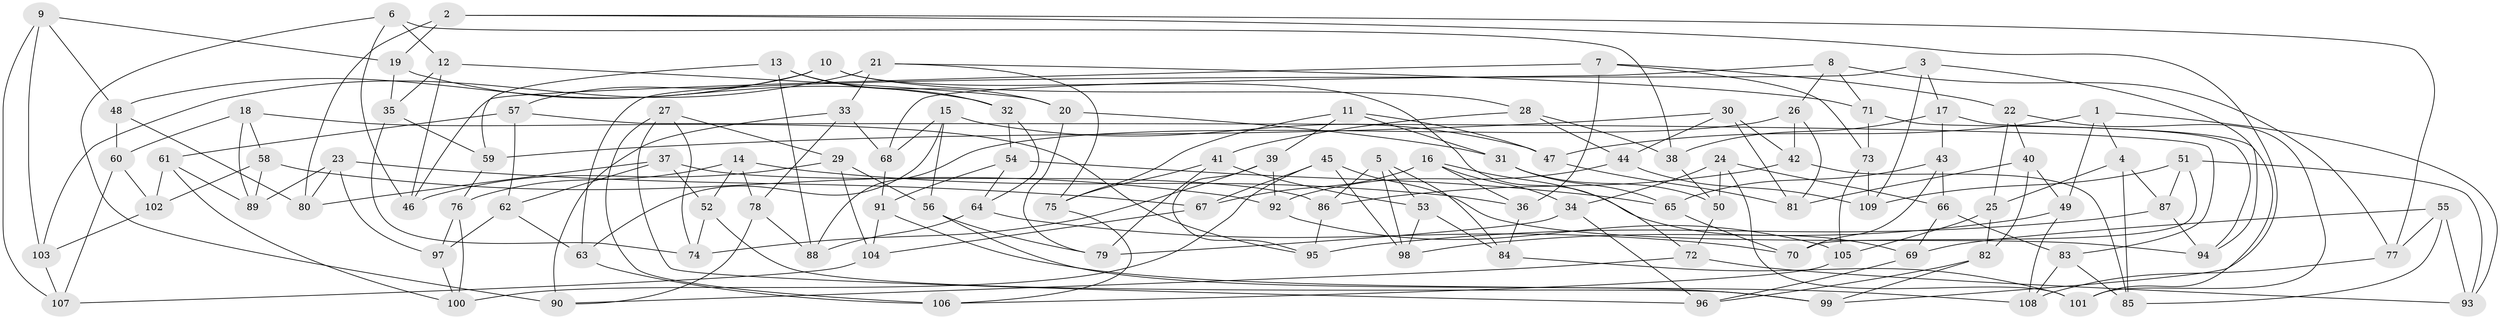 // coarse degree distribution, {3: 0.25, 4: 0.125, 5: 0.28125, 2: 0.0625, 6: 0.09375, 7: 0.125, 15: 0.03125, 18: 0.03125}
// Generated by graph-tools (version 1.1) at 2025/01/03/04/25 22:01:51]
// undirected, 109 vertices, 218 edges
graph export_dot {
graph [start="1"]
  node [color=gray90,style=filled];
  1;
  2;
  3;
  4;
  5;
  6;
  7;
  8;
  9;
  10;
  11;
  12;
  13;
  14;
  15;
  16;
  17;
  18;
  19;
  20;
  21;
  22;
  23;
  24;
  25;
  26;
  27;
  28;
  29;
  30;
  31;
  32;
  33;
  34;
  35;
  36;
  37;
  38;
  39;
  40;
  41;
  42;
  43;
  44;
  45;
  46;
  47;
  48;
  49;
  50;
  51;
  52;
  53;
  54;
  55;
  56;
  57;
  58;
  59;
  60;
  61;
  62;
  63;
  64;
  65;
  66;
  67;
  68;
  69;
  70;
  71;
  72;
  73;
  74;
  75;
  76;
  77;
  78;
  79;
  80;
  81;
  82;
  83;
  84;
  85;
  86;
  87;
  88;
  89;
  90;
  91;
  92;
  93;
  94;
  95;
  96;
  97;
  98;
  99;
  100;
  101;
  102;
  103;
  104;
  105;
  106;
  107;
  108;
  109;
  1 -- 93;
  1 -- 47;
  1 -- 4;
  1 -- 49;
  2 -- 19;
  2 -- 80;
  2 -- 77;
  2 -- 99;
  3 -- 17;
  3 -- 94;
  3 -- 63;
  3 -- 109;
  4 -- 87;
  4 -- 85;
  4 -- 25;
  5 -- 98;
  5 -- 53;
  5 -- 86;
  5 -- 84;
  6 -- 46;
  6 -- 90;
  6 -- 38;
  6 -- 12;
  7 -- 36;
  7 -- 73;
  7 -- 46;
  7 -- 22;
  8 -- 26;
  8 -- 77;
  8 -- 68;
  8 -- 71;
  9 -- 19;
  9 -- 103;
  9 -- 107;
  9 -- 48;
  10 -- 72;
  10 -- 57;
  10 -- 48;
  10 -- 28;
  11 -- 39;
  11 -- 31;
  11 -- 47;
  11 -- 75;
  12 -- 35;
  12 -- 46;
  12 -- 20;
  13 -- 20;
  13 -- 32;
  13 -- 59;
  13 -- 88;
  14 -- 52;
  14 -- 36;
  14 -- 76;
  14 -- 78;
  15 -- 63;
  15 -- 47;
  15 -- 56;
  15 -- 68;
  16 -- 67;
  16 -- 34;
  16 -- 69;
  16 -- 36;
  17 -- 43;
  17 -- 38;
  17 -- 101;
  18 -- 58;
  18 -- 60;
  18 -- 95;
  18 -- 89;
  19 -- 35;
  19 -- 32;
  20 -- 79;
  20 -- 31;
  21 -- 103;
  21 -- 71;
  21 -- 33;
  21 -- 75;
  22 -- 101;
  22 -- 40;
  22 -- 25;
  23 -- 67;
  23 -- 80;
  23 -- 97;
  23 -- 89;
  24 -- 101;
  24 -- 50;
  24 -- 66;
  24 -- 34;
  25 -- 105;
  25 -- 82;
  26 -- 81;
  26 -- 42;
  26 -- 88;
  27 -- 29;
  27 -- 74;
  27 -- 106;
  27 -- 96;
  28 -- 44;
  28 -- 41;
  28 -- 38;
  29 -- 46;
  29 -- 104;
  29 -- 56;
  30 -- 42;
  30 -- 44;
  30 -- 81;
  30 -- 59;
  31 -- 50;
  31 -- 65;
  32 -- 54;
  32 -- 64;
  33 -- 90;
  33 -- 78;
  33 -- 68;
  34 -- 96;
  34 -- 79;
  35 -- 59;
  35 -- 74;
  36 -- 84;
  37 -- 86;
  37 -- 80;
  37 -- 62;
  37 -- 52;
  38 -- 50;
  39 -- 74;
  39 -- 95;
  39 -- 92;
  40 -- 81;
  40 -- 82;
  40 -- 49;
  41 -- 79;
  41 -- 53;
  41 -- 75;
  42 -- 86;
  42 -- 85;
  43 -- 70;
  43 -- 66;
  43 -- 65;
  44 -- 92;
  44 -- 109;
  45 -- 100;
  45 -- 67;
  45 -- 98;
  45 -- 94;
  47 -- 81;
  48 -- 80;
  48 -- 60;
  49 -- 98;
  49 -- 108;
  50 -- 72;
  51 -- 109;
  51 -- 93;
  51 -- 70;
  51 -- 87;
  52 -- 99;
  52 -- 74;
  53 -- 84;
  53 -- 98;
  54 -- 64;
  54 -- 65;
  54 -- 91;
  55 -- 69;
  55 -- 93;
  55 -- 85;
  55 -- 77;
  56 -- 99;
  56 -- 79;
  57 -- 83;
  57 -- 62;
  57 -- 61;
  58 -- 92;
  58 -- 102;
  58 -- 89;
  59 -- 76;
  60 -- 107;
  60 -- 102;
  61 -- 100;
  61 -- 102;
  61 -- 89;
  62 -- 63;
  62 -- 97;
  63 -- 106;
  64 -- 88;
  64 -- 70;
  65 -- 70;
  66 -- 69;
  66 -- 83;
  67 -- 104;
  68 -- 91;
  69 -- 96;
  71 -- 73;
  71 -- 94;
  72 -- 93;
  72 -- 90;
  73 -- 105;
  73 -- 109;
  75 -- 106;
  76 -- 100;
  76 -- 97;
  77 -- 108;
  78 -- 90;
  78 -- 88;
  82 -- 99;
  82 -- 96;
  83 -- 108;
  83 -- 85;
  84 -- 101;
  86 -- 95;
  87 -- 94;
  87 -- 95;
  91 -- 108;
  91 -- 104;
  92 -- 105;
  97 -- 100;
  102 -- 103;
  103 -- 107;
  104 -- 107;
  105 -- 106;
}
